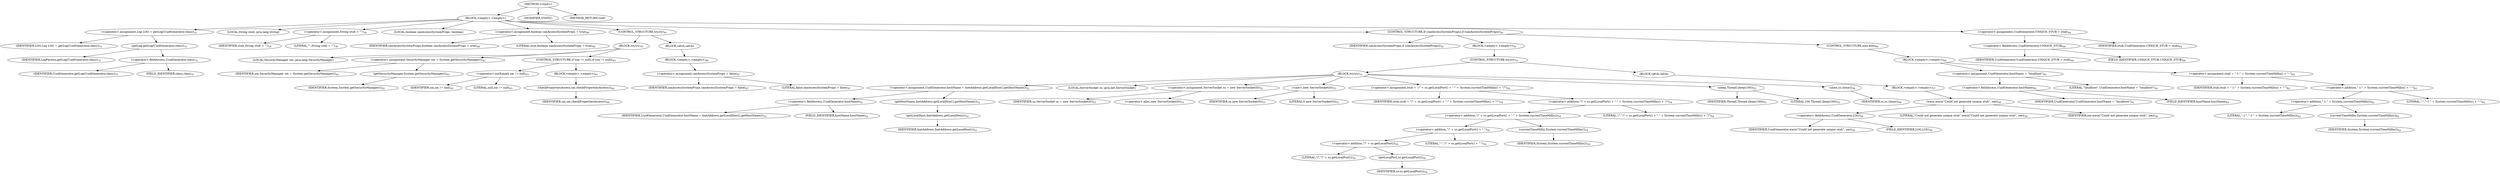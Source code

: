 digraph "&lt;clinit&gt;" {  
"138" [label = <(METHOD,&lt;clinit&gt;)> ]
"139" [label = <(BLOCK,&lt;empty&gt;,&lt;empty&gt;)> ]
"140" [label = <(&lt;operator&gt;.assignment,Log LOG = getLog(UuidGenerator.class))<SUB>31</SUB>> ]
"141" [label = <(IDENTIFIER,LOG,Log LOG = getLog(UuidGenerator.class))<SUB>31</SUB>> ]
"142" [label = <(getLog,getLog(UuidGenerator.class))<SUB>31</SUB>> ]
"143" [label = <(IDENTIFIER,LogFactory,getLog(UuidGenerator.class))<SUB>31</SUB>> ]
"144" [label = <(&lt;operator&gt;.fieldAccess,UuidGenerator.class)<SUB>31</SUB>> ]
"145" [label = <(IDENTIFIER,UuidGenerator,getLog(UuidGenerator.class))<SUB>31</SUB>> ]
"146" [label = <(FIELD_IDENTIFIER,class,class)<SUB>31</SUB>> ]
"147" [label = <(LOCAL,String stub: java.lang.String)> ]
"148" [label = <(&lt;operator&gt;.assignment,String stub = &quot;&quot;)<SUB>39</SUB>> ]
"149" [label = <(IDENTIFIER,stub,String stub = &quot;&quot;)<SUB>39</SUB>> ]
"150" [label = <(LITERAL,&quot;&quot;,String stub = &quot;&quot;)<SUB>39</SUB>> ]
"151" [label = <(LOCAL,boolean canAccessSystemProps: boolean)> ]
"152" [label = <(&lt;operator&gt;.assignment,boolean canAccessSystemProps = true)<SUB>40</SUB>> ]
"153" [label = <(IDENTIFIER,canAccessSystemProps,boolean canAccessSystemProps = true)<SUB>40</SUB>> ]
"154" [label = <(LITERAL,true,boolean canAccessSystemProps = true)<SUB>40</SUB>> ]
"155" [label = <(CONTROL_STRUCTURE,try,try)<SUB>41</SUB>> ]
"156" [label = <(BLOCK,try,try)<SUB>41</SUB>> ]
"157" [label = <(LOCAL,SecurityManager sm: java.lang.SecurityManager)> ]
"158" [label = <(&lt;operator&gt;.assignment,SecurityManager sm = System.getSecurityManager())<SUB>42</SUB>> ]
"159" [label = <(IDENTIFIER,sm,SecurityManager sm = System.getSecurityManager())<SUB>42</SUB>> ]
"160" [label = <(getSecurityManager,System.getSecurityManager())<SUB>42</SUB>> ]
"161" [label = <(IDENTIFIER,System,System.getSecurityManager())<SUB>42</SUB>> ]
"162" [label = <(CONTROL_STRUCTURE,if (sm != null),if (sm != null))<SUB>43</SUB>> ]
"163" [label = <(&lt;operator&gt;.notEquals,sm != null)<SUB>43</SUB>> ]
"164" [label = <(IDENTIFIER,sm,sm != null)<SUB>43</SUB>> ]
"165" [label = <(LITERAL,null,sm != null)<SUB>43</SUB>> ]
"166" [label = <(BLOCK,&lt;empty&gt;,&lt;empty&gt;)<SUB>43</SUB>> ]
"167" [label = <(checkPropertiesAccess,sm.checkPropertiesAccess())<SUB>44</SUB>> ]
"168" [label = <(IDENTIFIER,sm,sm.checkPropertiesAccess())<SUB>44</SUB>> ]
"169" [label = <(BLOCK,catch,catch)> ]
"170" [label = <(BLOCK,&lt;empty&gt;,&lt;empty&gt;)<SUB>46</SUB>> ]
"171" [label = <(&lt;operator&gt;.assignment,canAccessSystemProps = false)<SUB>47</SUB>> ]
"172" [label = <(IDENTIFIER,canAccessSystemProps,canAccessSystemProps = false)<SUB>47</SUB>> ]
"173" [label = <(LITERAL,false,canAccessSystemProps = false)<SUB>47</SUB>> ]
"174" [label = <(CONTROL_STRUCTURE,if (canAccessSystemProps),if (canAccessSystemProps))<SUB>50</SUB>> ]
"175" [label = <(IDENTIFIER,canAccessSystemProps,if (canAccessSystemProps))<SUB>50</SUB>> ]
"176" [label = <(BLOCK,&lt;empty&gt;,&lt;empty&gt;)<SUB>50</SUB>> ]
"177" [label = <(CONTROL_STRUCTURE,try,try)<SUB>51</SUB>> ]
"178" [label = <(BLOCK,try,try)<SUB>51</SUB>> ]
"179" [label = <(&lt;operator&gt;.assignment,UuidGenerator.hostName = InetAddress.getLocalHost().getHostName())<SUB>52</SUB>> ]
"180" [label = <(&lt;operator&gt;.fieldAccess,UuidGenerator.hostName)<SUB>52</SUB>> ]
"181" [label = <(IDENTIFIER,UuidGenerator,UuidGenerator.hostName = InetAddress.getLocalHost().getHostName())<SUB>52</SUB>> ]
"182" [label = <(FIELD_IDENTIFIER,hostName,hostName)<SUB>52</SUB>> ]
"183" [label = <(getHostName,InetAddress.getLocalHost().getHostName())<SUB>52</SUB>> ]
"184" [label = <(getLocalHost,InetAddress.getLocalHost())<SUB>52</SUB>> ]
"185" [label = <(IDENTIFIER,InetAddress,InetAddress.getLocalHost())<SUB>52</SUB>> ]
"4" [label = <(LOCAL,ServerSocket ss: java.net.ServerSocket)> ]
"186" [label = <(&lt;operator&gt;.assignment,ServerSocket ss = new ServerSocket(0))<SUB>53</SUB>> ]
"187" [label = <(IDENTIFIER,ss,ServerSocket ss = new ServerSocket(0))<SUB>53</SUB>> ]
"188" [label = <(&lt;operator&gt;.alloc,new ServerSocket(0))<SUB>53</SUB>> ]
"189" [label = <(&lt;init&gt;,new ServerSocket(0))<SUB>53</SUB>> ]
"3" [label = <(IDENTIFIER,ss,new ServerSocket(0))<SUB>53</SUB>> ]
"190" [label = <(LITERAL,0,new ServerSocket(0))<SUB>53</SUB>> ]
"191" [label = <(&lt;operator&gt;.assignment,stub = &quot;/&quot; + ss.getLocalPort() + &quot;-&quot; + System.currentTimeMillis() + &quot;/&quot;)<SUB>54</SUB>> ]
"192" [label = <(IDENTIFIER,stub,stub = &quot;/&quot; + ss.getLocalPort() + &quot;-&quot; + System.currentTimeMillis() + &quot;/&quot;)<SUB>54</SUB>> ]
"193" [label = <(&lt;operator&gt;.addition,&quot;/&quot; + ss.getLocalPort() + &quot;-&quot; + System.currentTimeMillis() + &quot;/&quot;)<SUB>54</SUB>> ]
"194" [label = <(&lt;operator&gt;.addition,&quot;/&quot; + ss.getLocalPort() + &quot;-&quot; + System.currentTimeMillis())<SUB>54</SUB>> ]
"195" [label = <(&lt;operator&gt;.addition,&quot;/&quot; + ss.getLocalPort() + &quot;-&quot;)<SUB>54</SUB>> ]
"196" [label = <(&lt;operator&gt;.addition,&quot;/&quot; + ss.getLocalPort())<SUB>54</SUB>> ]
"197" [label = <(LITERAL,&quot;/&quot;,&quot;/&quot; + ss.getLocalPort())<SUB>54</SUB>> ]
"198" [label = <(getLocalPort,ss.getLocalPort())<SUB>54</SUB>> ]
"199" [label = <(IDENTIFIER,ss,ss.getLocalPort())<SUB>54</SUB>> ]
"200" [label = <(LITERAL,&quot;-&quot;,&quot;/&quot; + ss.getLocalPort() + &quot;-&quot;)<SUB>54</SUB>> ]
"201" [label = <(currentTimeMillis,System.currentTimeMillis())<SUB>54</SUB>> ]
"202" [label = <(IDENTIFIER,System,System.currentTimeMillis())<SUB>54</SUB>> ]
"203" [label = <(LITERAL,&quot;/&quot;,&quot;/&quot; + ss.getLocalPort() + &quot;-&quot; + System.currentTimeMillis() + &quot;/&quot;)<SUB>54</SUB>> ]
"204" [label = <(sleep,Thread.sleep(100))<SUB>55</SUB>> ]
"205" [label = <(IDENTIFIER,Thread,Thread.sleep(100))<SUB>55</SUB>> ]
"206" [label = <(LITERAL,100,Thread.sleep(100))<SUB>55</SUB>> ]
"207" [label = <(close,ss.close())<SUB>56</SUB>> ]
"208" [label = <(IDENTIFIER,ss,ss.close())<SUB>56</SUB>> ]
"209" [label = <(BLOCK,catch,catch)> ]
"210" [label = <(BLOCK,&lt;empty&gt;,&lt;empty&gt;)<SUB>57</SUB>> ]
"211" [label = <(warn,warn(&quot;Could not generate unique stub&quot;, ioe))<SUB>58</SUB>> ]
"212" [label = <(&lt;operator&gt;.fieldAccess,UuidGenerator.LOG)<SUB>58</SUB>> ]
"213" [label = <(IDENTIFIER,UuidGenerator,warn(&quot;Could not generate unique stub&quot;, ioe))<SUB>58</SUB>> ]
"214" [label = <(FIELD_IDENTIFIER,LOG,LOG)<SUB>58</SUB>> ]
"215" [label = <(LITERAL,&quot;Could not generate unique stub&quot;,warn(&quot;Could not generate unique stub&quot;, ioe))<SUB>58</SUB>> ]
"216" [label = <(IDENTIFIER,ioe,warn(&quot;Could not generate unique stub&quot;, ioe))<SUB>58</SUB>> ]
"217" [label = <(CONTROL_STRUCTURE,else,else)<SUB>60</SUB>> ]
"218" [label = <(BLOCK,&lt;empty&gt;,&lt;empty&gt;)<SUB>60</SUB>> ]
"219" [label = <(&lt;operator&gt;.assignment,UuidGenerator.hostName = &quot;localhost&quot;)<SUB>61</SUB>> ]
"220" [label = <(&lt;operator&gt;.fieldAccess,UuidGenerator.hostName)<SUB>61</SUB>> ]
"221" [label = <(IDENTIFIER,UuidGenerator,UuidGenerator.hostName = &quot;localhost&quot;)<SUB>61</SUB>> ]
"222" [label = <(FIELD_IDENTIFIER,hostName,hostName)<SUB>61</SUB>> ]
"223" [label = <(LITERAL,&quot;localhost&quot;,UuidGenerator.hostName = &quot;localhost&quot;)<SUB>61</SUB>> ]
"224" [label = <(&lt;operator&gt;.assignment,stub = &quot;-1-&quot; + System.currentTimeMillis() + &quot;-&quot;)<SUB>62</SUB>> ]
"225" [label = <(IDENTIFIER,stub,stub = &quot;-1-&quot; + System.currentTimeMillis() + &quot;-&quot;)<SUB>62</SUB>> ]
"226" [label = <(&lt;operator&gt;.addition,&quot;-1-&quot; + System.currentTimeMillis() + &quot;-&quot;)<SUB>62</SUB>> ]
"227" [label = <(&lt;operator&gt;.addition,&quot;-1-&quot; + System.currentTimeMillis())<SUB>62</SUB>> ]
"228" [label = <(LITERAL,&quot;-1-&quot;,&quot;-1-&quot; + System.currentTimeMillis())<SUB>62</SUB>> ]
"229" [label = <(currentTimeMillis,System.currentTimeMillis())<SUB>62</SUB>> ]
"230" [label = <(IDENTIFIER,System,System.currentTimeMillis())<SUB>62</SUB>> ]
"231" [label = <(LITERAL,&quot;-&quot;,&quot;-1-&quot; + System.currentTimeMillis() + &quot;-&quot;)<SUB>62</SUB>> ]
"232" [label = <(&lt;operator&gt;.assignment,UuidGenerator.UNIQUE_STUB = stub)<SUB>64</SUB>> ]
"233" [label = <(&lt;operator&gt;.fieldAccess,UuidGenerator.UNIQUE_STUB)<SUB>64</SUB>> ]
"234" [label = <(IDENTIFIER,UuidGenerator,UuidGenerator.UNIQUE_STUB = stub)<SUB>64</SUB>> ]
"235" [label = <(FIELD_IDENTIFIER,UNIQUE_STUB,UNIQUE_STUB)<SUB>64</SUB>> ]
"236" [label = <(IDENTIFIER,stub,UuidGenerator.UNIQUE_STUB = stub)<SUB>64</SUB>> ]
"237" [label = <(MODIFIER,STATIC)> ]
"238" [label = <(METHOD_RETURN,void)> ]
  "138" -> "139" 
  "138" -> "237" 
  "138" -> "238" 
  "139" -> "140" 
  "139" -> "147" 
  "139" -> "148" 
  "139" -> "151" 
  "139" -> "152" 
  "139" -> "155" 
  "139" -> "174" 
  "139" -> "232" 
  "140" -> "141" 
  "140" -> "142" 
  "142" -> "143" 
  "142" -> "144" 
  "144" -> "145" 
  "144" -> "146" 
  "148" -> "149" 
  "148" -> "150" 
  "152" -> "153" 
  "152" -> "154" 
  "155" -> "156" 
  "155" -> "169" 
  "156" -> "157" 
  "156" -> "158" 
  "156" -> "162" 
  "158" -> "159" 
  "158" -> "160" 
  "160" -> "161" 
  "162" -> "163" 
  "162" -> "166" 
  "163" -> "164" 
  "163" -> "165" 
  "166" -> "167" 
  "167" -> "168" 
  "169" -> "170" 
  "170" -> "171" 
  "171" -> "172" 
  "171" -> "173" 
  "174" -> "175" 
  "174" -> "176" 
  "174" -> "217" 
  "176" -> "177" 
  "177" -> "178" 
  "177" -> "209" 
  "178" -> "179" 
  "178" -> "4" 
  "178" -> "186" 
  "178" -> "189" 
  "178" -> "191" 
  "178" -> "204" 
  "178" -> "207" 
  "179" -> "180" 
  "179" -> "183" 
  "180" -> "181" 
  "180" -> "182" 
  "183" -> "184" 
  "184" -> "185" 
  "186" -> "187" 
  "186" -> "188" 
  "189" -> "3" 
  "189" -> "190" 
  "191" -> "192" 
  "191" -> "193" 
  "193" -> "194" 
  "193" -> "203" 
  "194" -> "195" 
  "194" -> "201" 
  "195" -> "196" 
  "195" -> "200" 
  "196" -> "197" 
  "196" -> "198" 
  "198" -> "199" 
  "201" -> "202" 
  "204" -> "205" 
  "204" -> "206" 
  "207" -> "208" 
  "209" -> "210" 
  "210" -> "211" 
  "211" -> "212" 
  "211" -> "215" 
  "211" -> "216" 
  "212" -> "213" 
  "212" -> "214" 
  "217" -> "218" 
  "218" -> "219" 
  "218" -> "224" 
  "219" -> "220" 
  "219" -> "223" 
  "220" -> "221" 
  "220" -> "222" 
  "224" -> "225" 
  "224" -> "226" 
  "226" -> "227" 
  "226" -> "231" 
  "227" -> "228" 
  "227" -> "229" 
  "229" -> "230" 
  "232" -> "233" 
  "232" -> "236" 
  "233" -> "234" 
  "233" -> "235" 
}
